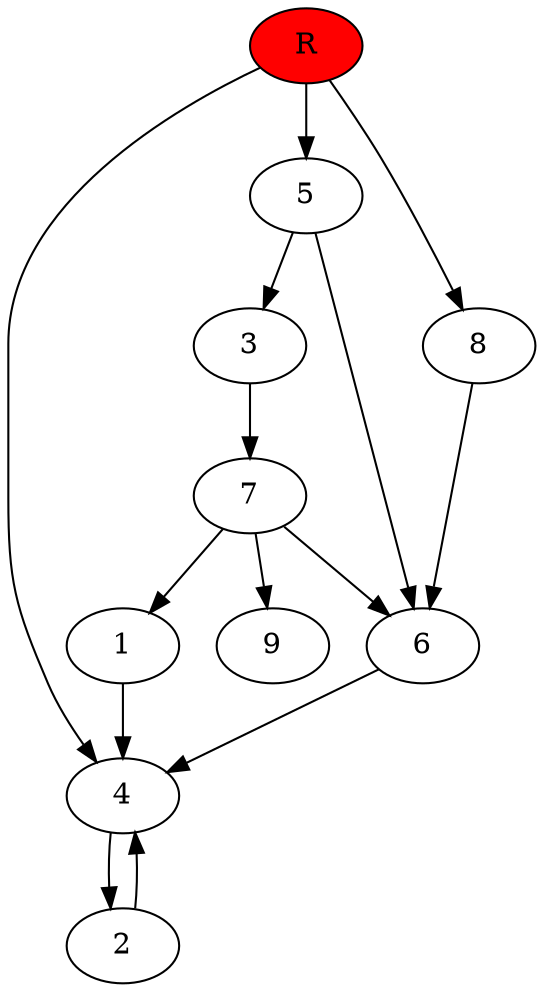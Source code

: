 digraph prb22374 {
	1
	2
	3
	4
	5
	6
	7
	8
	R [fillcolor="#ff0000" style=filled]
	1 -> 4
	2 -> 4
	3 -> 7
	4 -> 2
	5 -> 3
	5 -> 6
	6 -> 4
	7 -> 1
	7 -> 6
	7 -> 9
	8 -> 6
	R -> 4
	R -> 5
	R -> 8
}
